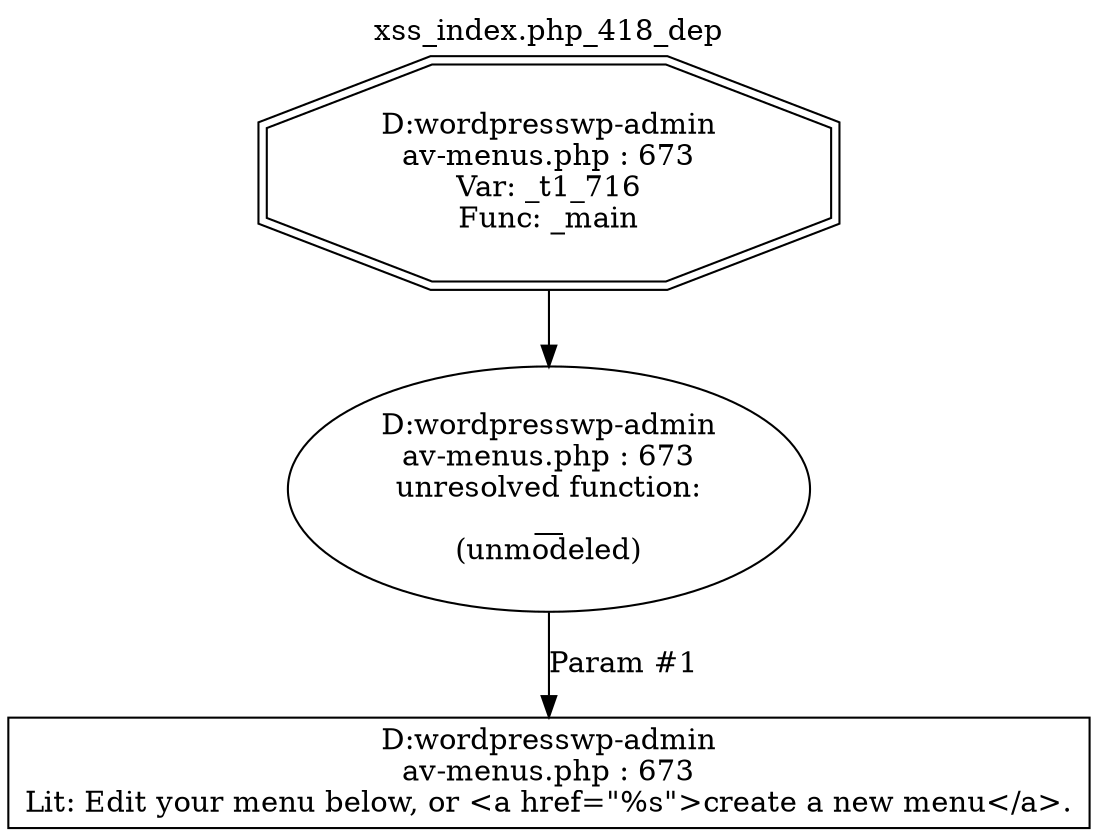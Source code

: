 digraph cfg {
  label="xss_index.php_418_dep";
  labelloc=t;
  n1 [shape=doubleoctagon, label="D:\wordpress\wp-admin\nav-menus.php : 673\nVar: _t1_716\nFunc: _main\n"];
  n2 [shape=ellipse, label="D:\wordpress\wp-admin\nav-menus.php : 673\nunresolved function:\n__\n(unmodeled)\n"];
  n3 [shape=box, label="D:\wordpress\wp-admin\nav-menus.php : 673\nLit: Edit your menu below, or <a href=\"%s\">create a new menu</a>.\n"];
  n1 -> n2;
  n2 -> n3[label="Param #1"];
}

